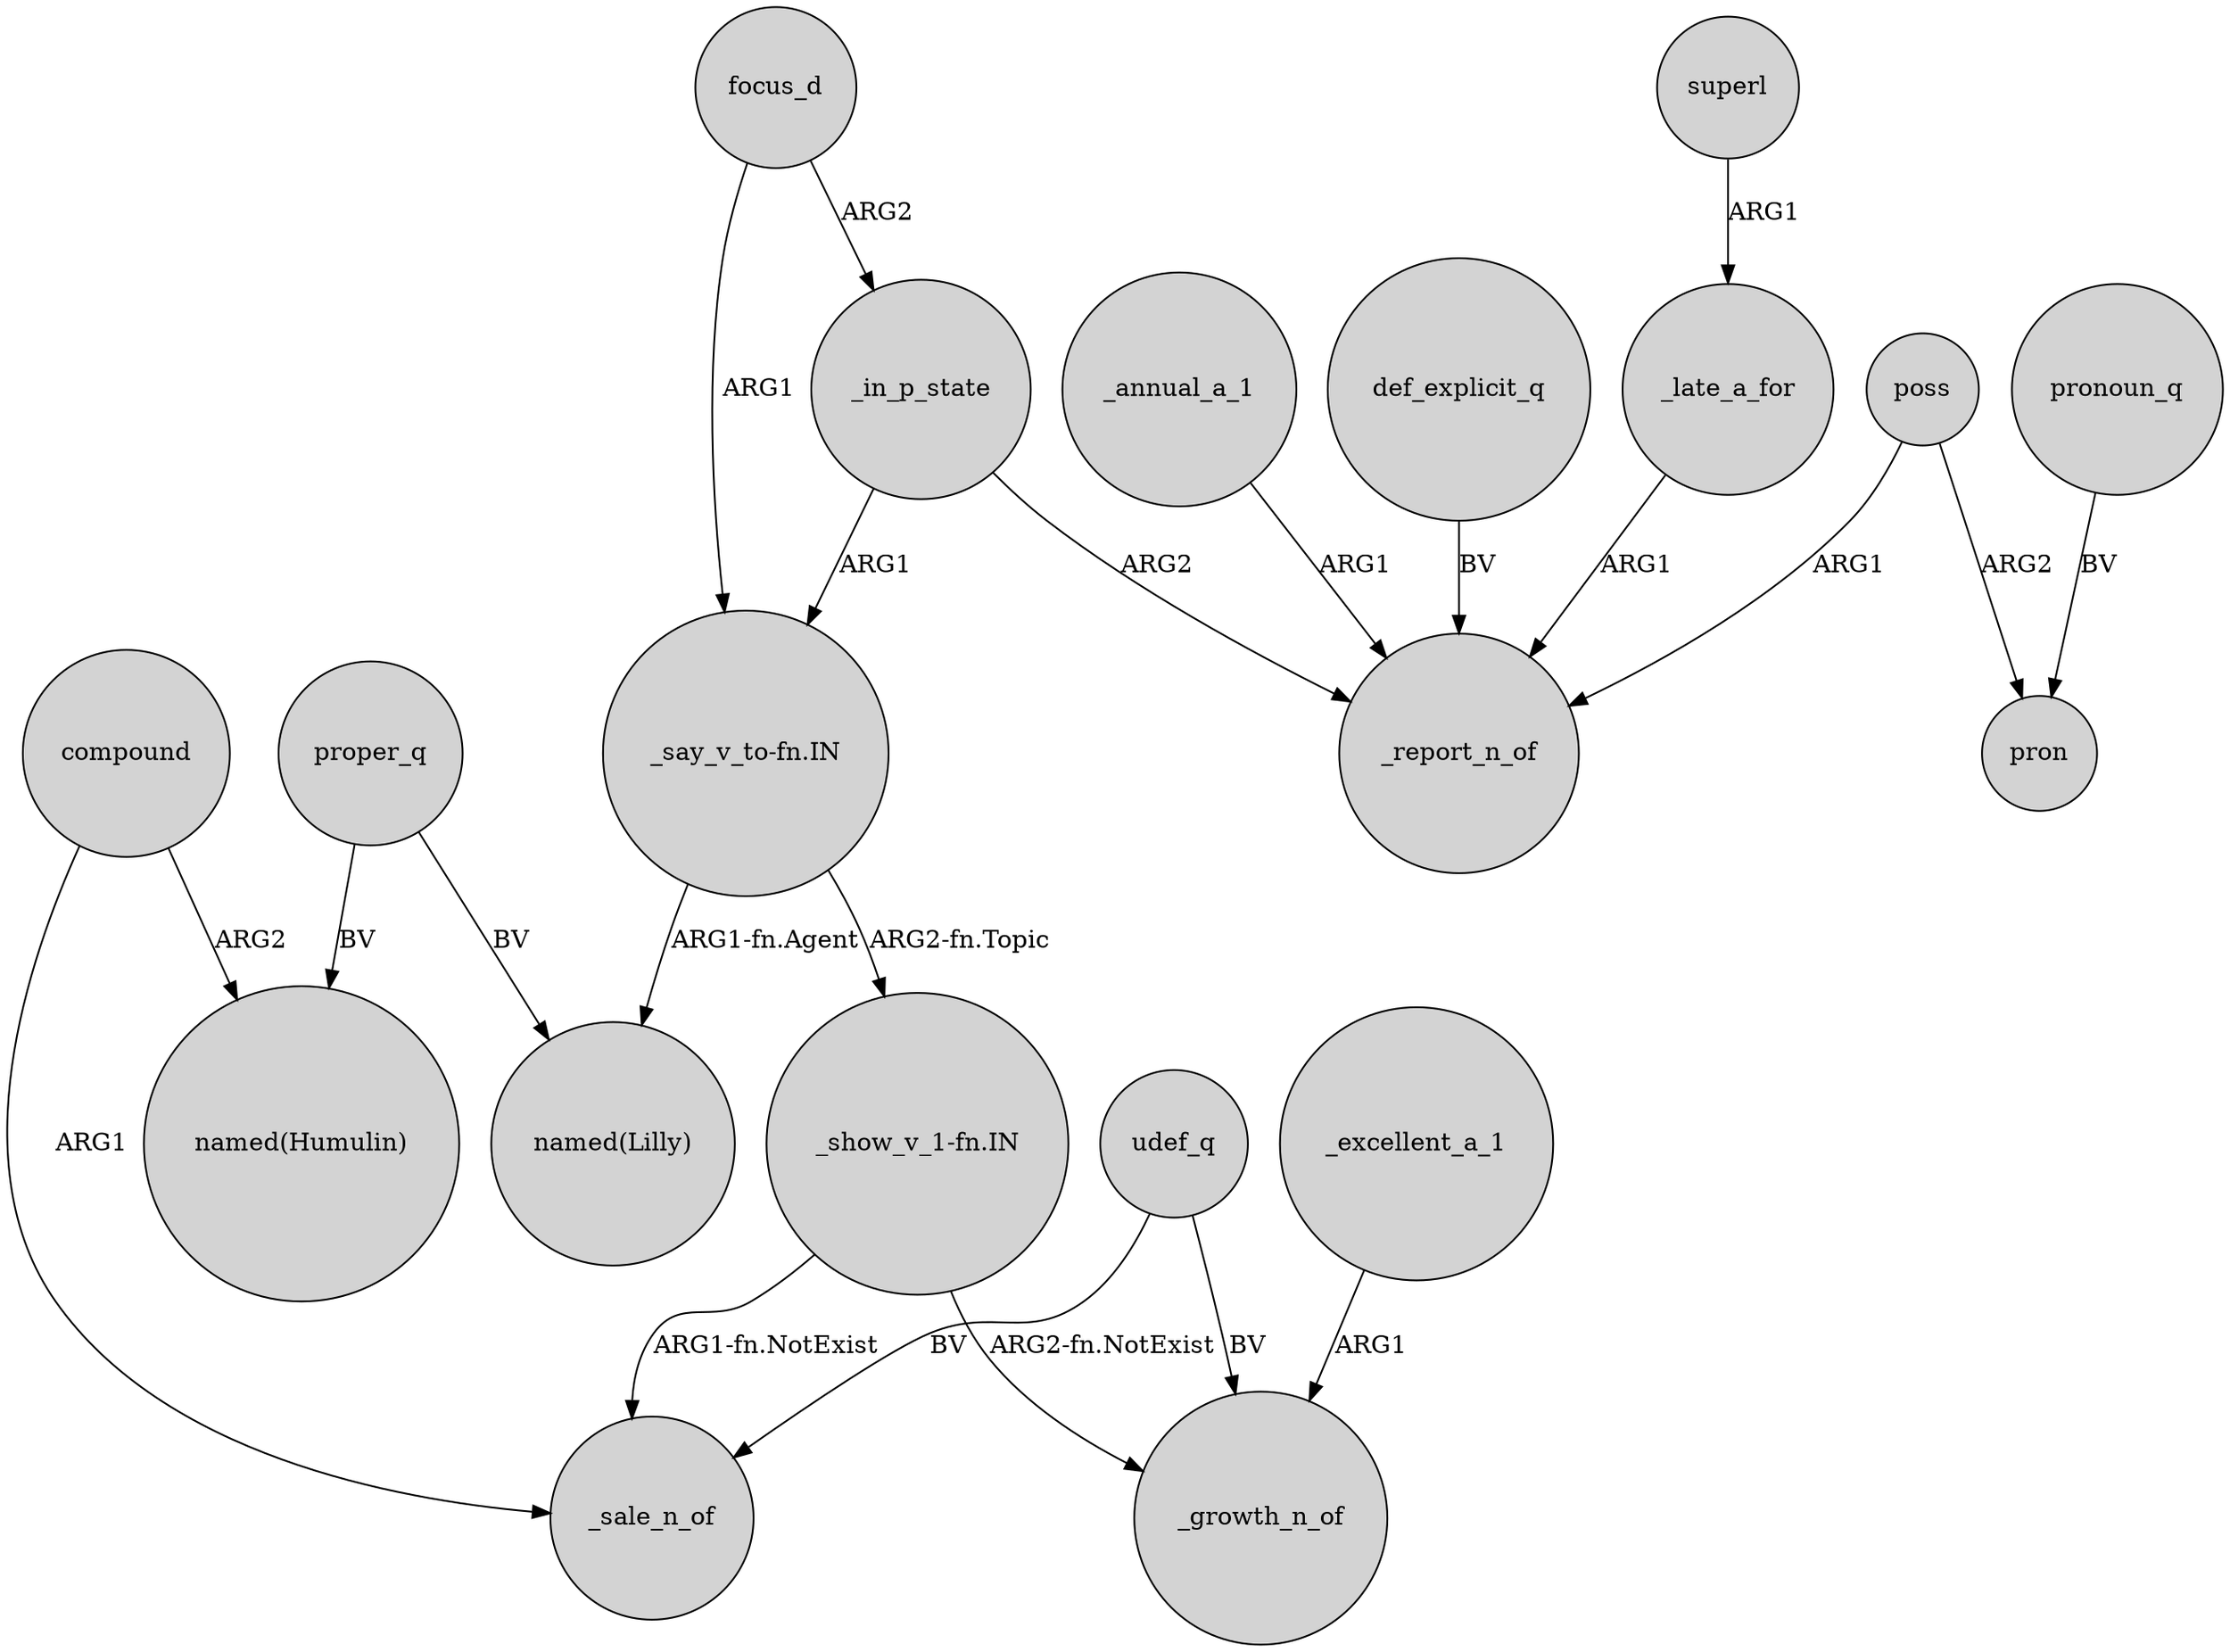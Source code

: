 digraph {
	node [shape=circle style=filled]
	"_say_v_to-fn.IN" -> "named(Lilly)" [label="ARG1-fn.Agent"]
	_late_a_for -> _report_n_of [label=ARG1]
	poss -> pron [label=ARG2]
	poss -> _report_n_of [label=ARG1]
	focus_d -> _in_p_state [label=ARG2]
	"_show_v_1-fn.IN" -> _sale_n_of [label="ARG1-fn.NotExist"]
	superl -> _late_a_for [label=ARG1]
	_excellent_a_1 -> _growth_n_of [label=ARG1]
	_annual_a_1 -> _report_n_of [label=ARG1]
	pronoun_q -> pron [label=BV]
	_in_p_state -> "_say_v_to-fn.IN" [label=ARG1]
	_in_p_state -> _report_n_of [label=ARG2]
	proper_q -> "named(Lilly)" [label=BV]
	proper_q -> "named(Humulin)" [label=BV]
	compound -> "named(Humulin)" [label=ARG2]
	"_say_v_to-fn.IN" -> "_show_v_1-fn.IN" [label="ARG2-fn.Topic"]
	def_explicit_q -> _report_n_of [label=BV]
	udef_q -> _sale_n_of [label=BV]
	"_show_v_1-fn.IN" -> _growth_n_of [label="ARG2-fn.NotExist"]
	udef_q -> _growth_n_of [label=BV]
	compound -> _sale_n_of [label=ARG1]
	focus_d -> "_say_v_to-fn.IN" [label=ARG1]
}
